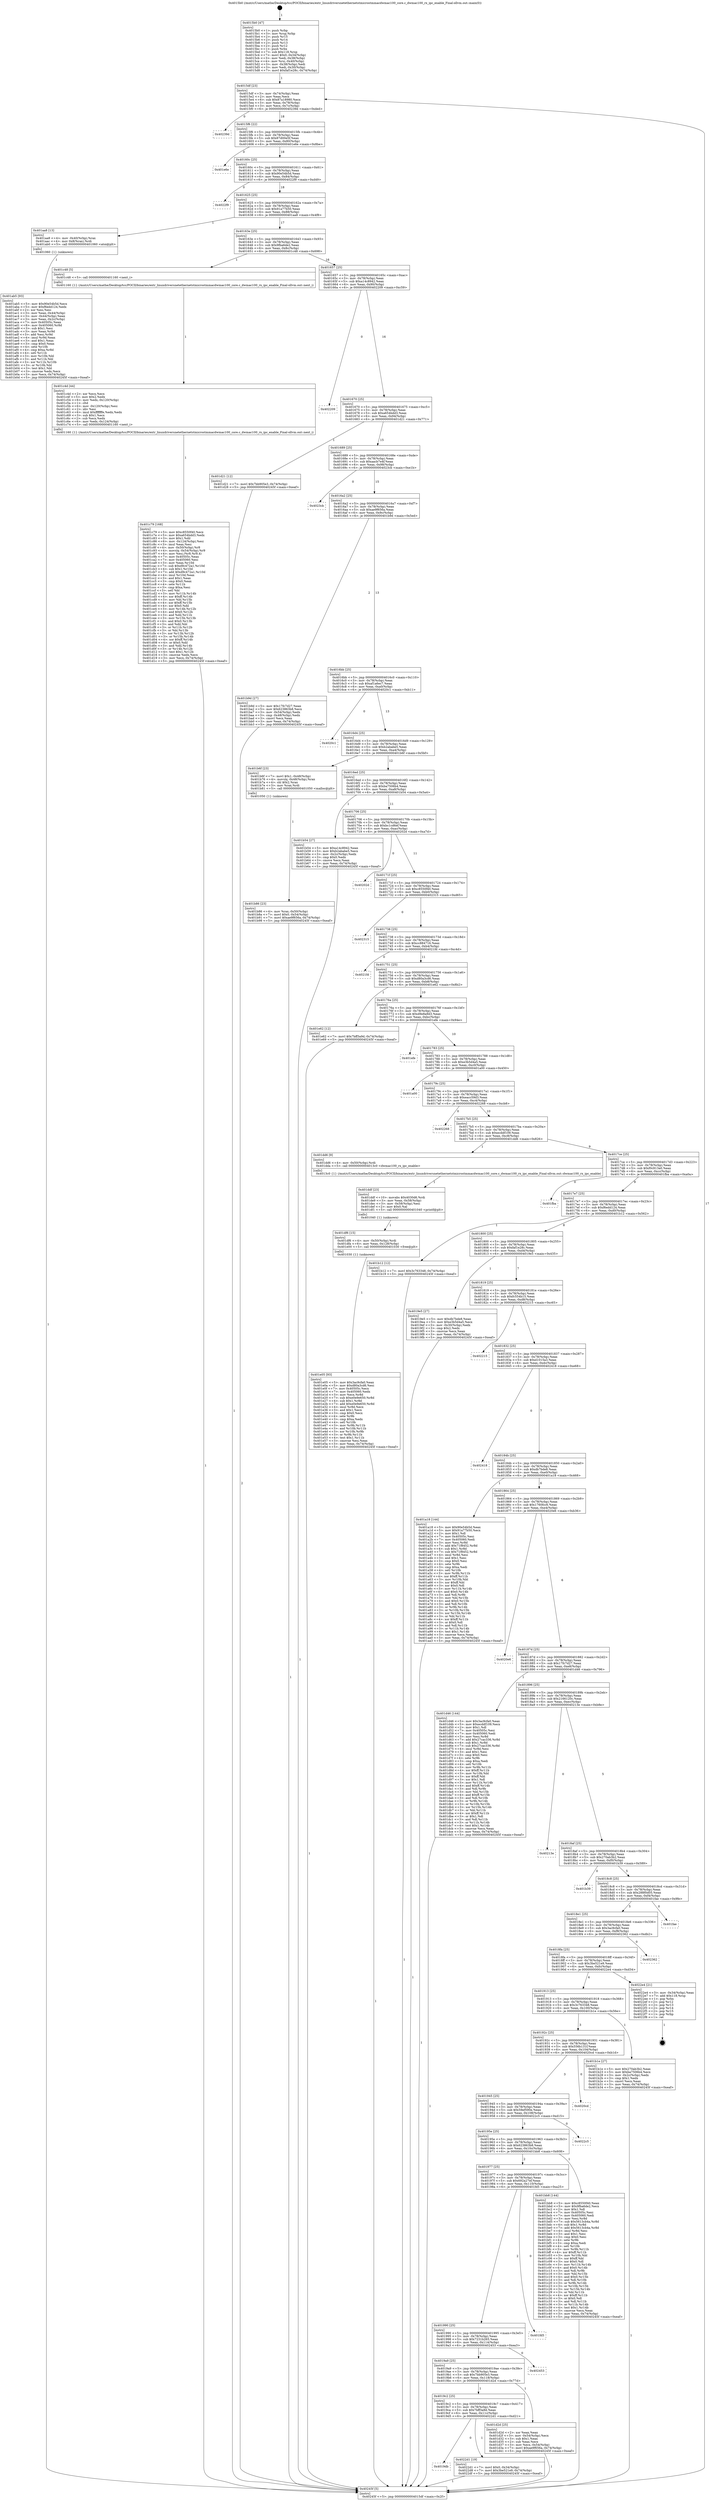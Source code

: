 digraph "0x4015b0" {
  label = "0x4015b0 (/mnt/c/Users/mathe/Desktop/tcc/POCII/binaries/extr_linuxdriversnetethernetstmicrostmmacdwmac100_core.c_dwmac100_rx_ipc_enable_Final-ollvm.out::main(0))"
  labelloc = "t"
  node[shape=record]

  Entry [label="",width=0.3,height=0.3,shape=circle,fillcolor=black,style=filled]
  "0x4015df" [label="{
     0x4015df [23]\l
     | [instrs]\l
     &nbsp;&nbsp;0x4015df \<+3\>: mov -0x74(%rbp),%eax\l
     &nbsp;&nbsp;0x4015e2 \<+2\>: mov %eax,%ecx\l
     &nbsp;&nbsp;0x4015e4 \<+6\>: sub $0x87a18980,%ecx\l
     &nbsp;&nbsp;0x4015ea \<+3\>: mov %eax,-0x78(%rbp)\l
     &nbsp;&nbsp;0x4015ed \<+3\>: mov %ecx,-0x7c(%rbp)\l
     &nbsp;&nbsp;0x4015f0 \<+6\>: je 000000000040239d \<main+0xded\>\l
  }"]
  "0x40239d" [label="{
     0x40239d\l
  }", style=dashed]
  "0x4015f6" [label="{
     0x4015f6 [22]\l
     | [instrs]\l
     &nbsp;&nbsp;0x4015f6 \<+5\>: jmp 00000000004015fb \<main+0x4b\>\l
     &nbsp;&nbsp;0x4015fb \<+3\>: mov -0x78(%rbp),%eax\l
     &nbsp;&nbsp;0x4015fe \<+5\>: sub $0x87d00e5f,%eax\l
     &nbsp;&nbsp;0x401603 \<+3\>: mov %eax,-0x80(%rbp)\l
     &nbsp;&nbsp;0x401606 \<+6\>: je 0000000000401e6e \<main+0x8be\>\l
  }"]
  Exit [label="",width=0.3,height=0.3,shape=circle,fillcolor=black,style=filled,peripheries=2]
  "0x401e6e" [label="{
     0x401e6e\l
  }", style=dashed]
  "0x40160c" [label="{
     0x40160c [25]\l
     | [instrs]\l
     &nbsp;&nbsp;0x40160c \<+5\>: jmp 0000000000401611 \<main+0x61\>\l
     &nbsp;&nbsp;0x401611 \<+3\>: mov -0x78(%rbp),%eax\l
     &nbsp;&nbsp;0x401614 \<+5\>: sub $0x90e54b5d,%eax\l
     &nbsp;&nbsp;0x401619 \<+6\>: mov %eax,-0x84(%rbp)\l
     &nbsp;&nbsp;0x40161f \<+6\>: je 00000000004022f9 \<main+0xd49\>\l
  }"]
  "0x4019db" [label="{
     0x4019db\l
  }", style=dashed]
  "0x4022f9" [label="{
     0x4022f9\l
  }", style=dashed]
  "0x401625" [label="{
     0x401625 [25]\l
     | [instrs]\l
     &nbsp;&nbsp;0x401625 \<+5\>: jmp 000000000040162a \<main+0x7a\>\l
     &nbsp;&nbsp;0x40162a \<+3\>: mov -0x78(%rbp),%eax\l
     &nbsp;&nbsp;0x40162d \<+5\>: sub $0x91a77b50,%eax\l
     &nbsp;&nbsp;0x401632 \<+6\>: mov %eax,-0x88(%rbp)\l
     &nbsp;&nbsp;0x401638 \<+6\>: je 0000000000401aa8 \<main+0x4f8\>\l
  }"]
  "0x4022d1" [label="{
     0x4022d1 [19]\l
     | [instrs]\l
     &nbsp;&nbsp;0x4022d1 \<+7\>: movl $0x0,-0x34(%rbp)\l
     &nbsp;&nbsp;0x4022d8 \<+7\>: movl $0x3be521e9,-0x74(%rbp)\l
     &nbsp;&nbsp;0x4022df \<+5\>: jmp 000000000040245f \<main+0xeaf\>\l
  }"]
  "0x401aa8" [label="{
     0x401aa8 [13]\l
     | [instrs]\l
     &nbsp;&nbsp;0x401aa8 \<+4\>: mov -0x40(%rbp),%rax\l
     &nbsp;&nbsp;0x401aac \<+4\>: mov 0x8(%rax),%rdi\l
     &nbsp;&nbsp;0x401ab0 \<+5\>: call 0000000000401060 \<atoi@plt\>\l
     | [calls]\l
     &nbsp;&nbsp;0x401060 \{1\} (unknown)\l
  }"]
  "0x40163e" [label="{
     0x40163e [25]\l
     | [instrs]\l
     &nbsp;&nbsp;0x40163e \<+5\>: jmp 0000000000401643 \<main+0x93\>\l
     &nbsp;&nbsp;0x401643 \<+3\>: mov -0x78(%rbp),%eax\l
     &nbsp;&nbsp;0x401646 \<+5\>: sub $0x9fba6de2,%eax\l
     &nbsp;&nbsp;0x40164b \<+6\>: mov %eax,-0x8c(%rbp)\l
     &nbsp;&nbsp;0x401651 \<+6\>: je 0000000000401c48 \<main+0x698\>\l
  }"]
  "0x401e05" [label="{
     0x401e05 [93]\l
     | [instrs]\l
     &nbsp;&nbsp;0x401e05 \<+5\>: mov $0x3ac9cfa0,%eax\l
     &nbsp;&nbsp;0x401e0a \<+5\>: mov $0xd80a3cd6,%esi\l
     &nbsp;&nbsp;0x401e0f \<+7\>: mov 0x40505c,%ecx\l
     &nbsp;&nbsp;0x401e16 \<+7\>: mov 0x405060,%edx\l
     &nbsp;&nbsp;0x401e1d \<+3\>: mov %ecx,%r8d\l
     &nbsp;&nbsp;0x401e20 \<+7\>: sub $0xe0e9e650,%r8d\l
     &nbsp;&nbsp;0x401e27 \<+4\>: sub $0x1,%r8d\l
     &nbsp;&nbsp;0x401e2b \<+7\>: add $0xe0e9e650,%r8d\l
     &nbsp;&nbsp;0x401e32 \<+4\>: imul %r8d,%ecx\l
     &nbsp;&nbsp;0x401e36 \<+3\>: and $0x1,%ecx\l
     &nbsp;&nbsp;0x401e39 \<+3\>: cmp $0x0,%ecx\l
     &nbsp;&nbsp;0x401e3c \<+4\>: sete %r9b\l
     &nbsp;&nbsp;0x401e40 \<+3\>: cmp $0xa,%edx\l
     &nbsp;&nbsp;0x401e43 \<+4\>: setl %r10b\l
     &nbsp;&nbsp;0x401e47 \<+3\>: mov %r9b,%r11b\l
     &nbsp;&nbsp;0x401e4a \<+3\>: and %r10b,%r11b\l
     &nbsp;&nbsp;0x401e4d \<+3\>: xor %r10b,%r9b\l
     &nbsp;&nbsp;0x401e50 \<+3\>: or %r9b,%r11b\l
     &nbsp;&nbsp;0x401e53 \<+4\>: test $0x1,%r11b\l
     &nbsp;&nbsp;0x401e57 \<+3\>: cmovne %esi,%eax\l
     &nbsp;&nbsp;0x401e5a \<+3\>: mov %eax,-0x74(%rbp)\l
     &nbsp;&nbsp;0x401e5d \<+5\>: jmp 000000000040245f \<main+0xeaf\>\l
  }"]
  "0x401c48" [label="{
     0x401c48 [5]\l
     | [instrs]\l
     &nbsp;&nbsp;0x401c48 \<+5\>: call 0000000000401160 \<next_i\>\l
     | [calls]\l
     &nbsp;&nbsp;0x401160 \{1\} (/mnt/c/Users/mathe/Desktop/tcc/POCII/binaries/extr_linuxdriversnetethernetstmicrostmmacdwmac100_core.c_dwmac100_rx_ipc_enable_Final-ollvm.out::next_i)\l
  }"]
  "0x401657" [label="{
     0x401657 [25]\l
     | [instrs]\l
     &nbsp;&nbsp;0x401657 \<+5\>: jmp 000000000040165c \<main+0xac\>\l
     &nbsp;&nbsp;0x40165c \<+3\>: mov -0x78(%rbp),%eax\l
     &nbsp;&nbsp;0x40165f \<+5\>: sub $0xa14c8942,%eax\l
     &nbsp;&nbsp;0x401664 \<+6\>: mov %eax,-0x90(%rbp)\l
     &nbsp;&nbsp;0x40166a \<+6\>: je 0000000000402209 \<main+0xc59\>\l
  }"]
  "0x401df6" [label="{
     0x401df6 [15]\l
     | [instrs]\l
     &nbsp;&nbsp;0x401df6 \<+4\>: mov -0x50(%rbp),%rdi\l
     &nbsp;&nbsp;0x401dfa \<+6\>: mov %eax,-0x128(%rbp)\l
     &nbsp;&nbsp;0x401e00 \<+5\>: call 0000000000401030 \<free@plt\>\l
     | [calls]\l
     &nbsp;&nbsp;0x401030 \{1\} (unknown)\l
  }"]
  "0x402209" [label="{
     0x402209\l
  }", style=dashed]
  "0x401670" [label="{
     0x401670 [25]\l
     | [instrs]\l
     &nbsp;&nbsp;0x401670 \<+5\>: jmp 0000000000401675 \<main+0xc5\>\l
     &nbsp;&nbsp;0x401675 \<+3\>: mov -0x78(%rbp),%eax\l
     &nbsp;&nbsp;0x401678 \<+5\>: sub $0xa654bdd3,%eax\l
     &nbsp;&nbsp;0x40167d \<+6\>: mov %eax,-0x94(%rbp)\l
     &nbsp;&nbsp;0x401683 \<+6\>: je 0000000000401d21 \<main+0x771\>\l
  }"]
  "0x401ddf" [label="{
     0x401ddf [23]\l
     | [instrs]\l
     &nbsp;&nbsp;0x401ddf \<+10\>: movabs $0x4030d6,%rdi\l
     &nbsp;&nbsp;0x401de9 \<+3\>: mov %eax,-0x58(%rbp)\l
     &nbsp;&nbsp;0x401dec \<+3\>: mov -0x58(%rbp),%esi\l
     &nbsp;&nbsp;0x401def \<+2\>: mov $0x0,%al\l
     &nbsp;&nbsp;0x401df1 \<+5\>: call 0000000000401040 \<printf@plt\>\l
     | [calls]\l
     &nbsp;&nbsp;0x401040 \{1\} (unknown)\l
  }"]
  "0x401d21" [label="{
     0x401d21 [12]\l
     | [instrs]\l
     &nbsp;&nbsp;0x401d21 \<+7\>: movl $0x7bb905e3,-0x74(%rbp)\l
     &nbsp;&nbsp;0x401d28 \<+5\>: jmp 000000000040245f \<main+0xeaf\>\l
  }"]
  "0x401689" [label="{
     0x401689 [25]\l
     | [instrs]\l
     &nbsp;&nbsp;0x401689 \<+5\>: jmp 000000000040168e \<main+0xde\>\l
     &nbsp;&nbsp;0x40168e \<+3\>: mov -0x78(%rbp),%eax\l
     &nbsp;&nbsp;0x401691 \<+5\>: sub $0xaacb7e4f,%eax\l
     &nbsp;&nbsp;0x401696 \<+6\>: mov %eax,-0x98(%rbp)\l
     &nbsp;&nbsp;0x40169c \<+6\>: je 00000000004023cb \<main+0xe1b\>\l
  }"]
  "0x4019c2" [label="{
     0x4019c2 [25]\l
     | [instrs]\l
     &nbsp;&nbsp;0x4019c2 \<+5\>: jmp 00000000004019c7 \<main+0x417\>\l
     &nbsp;&nbsp;0x4019c7 \<+3\>: mov -0x78(%rbp),%eax\l
     &nbsp;&nbsp;0x4019ca \<+5\>: sub $0x7bff3a9d,%eax\l
     &nbsp;&nbsp;0x4019cf \<+6\>: mov %eax,-0x11c(%rbp)\l
     &nbsp;&nbsp;0x4019d5 \<+6\>: je 00000000004022d1 \<main+0xd21\>\l
  }"]
  "0x4023cb" [label="{
     0x4023cb\l
  }", style=dashed]
  "0x4016a2" [label="{
     0x4016a2 [25]\l
     | [instrs]\l
     &nbsp;&nbsp;0x4016a2 \<+5\>: jmp 00000000004016a7 \<main+0xf7\>\l
     &nbsp;&nbsp;0x4016a7 \<+3\>: mov -0x78(%rbp),%eax\l
     &nbsp;&nbsp;0x4016aa \<+5\>: sub $0xae9f656a,%eax\l
     &nbsp;&nbsp;0x4016af \<+6\>: mov %eax,-0x9c(%rbp)\l
     &nbsp;&nbsp;0x4016b5 \<+6\>: je 0000000000401b9d \<main+0x5ed\>\l
  }"]
  "0x401d2d" [label="{
     0x401d2d [25]\l
     | [instrs]\l
     &nbsp;&nbsp;0x401d2d \<+2\>: xor %eax,%eax\l
     &nbsp;&nbsp;0x401d2f \<+3\>: mov -0x54(%rbp),%ecx\l
     &nbsp;&nbsp;0x401d32 \<+3\>: sub $0x1,%eax\l
     &nbsp;&nbsp;0x401d35 \<+2\>: sub %eax,%ecx\l
     &nbsp;&nbsp;0x401d37 \<+3\>: mov %ecx,-0x54(%rbp)\l
     &nbsp;&nbsp;0x401d3a \<+7\>: movl $0xae9f656a,-0x74(%rbp)\l
     &nbsp;&nbsp;0x401d41 \<+5\>: jmp 000000000040245f \<main+0xeaf\>\l
  }"]
  "0x401b9d" [label="{
     0x401b9d [27]\l
     | [instrs]\l
     &nbsp;&nbsp;0x401b9d \<+5\>: mov $0x17fc7d27,%eax\l
     &nbsp;&nbsp;0x401ba2 \<+5\>: mov $0x623863b8,%ecx\l
     &nbsp;&nbsp;0x401ba7 \<+3\>: mov -0x54(%rbp),%edx\l
     &nbsp;&nbsp;0x401baa \<+3\>: cmp -0x48(%rbp),%edx\l
     &nbsp;&nbsp;0x401bad \<+3\>: cmovl %ecx,%eax\l
     &nbsp;&nbsp;0x401bb0 \<+3\>: mov %eax,-0x74(%rbp)\l
     &nbsp;&nbsp;0x401bb3 \<+5\>: jmp 000000000040245f \<main+0xeaf\>\l
  }"]
  "0x4016bb" [label="{
     0x4016bb [25]\l
     | [instrs]\l
     &nbsp;&nbsp;0x4016bb \<+5\>: jmp 00000000004016c0 \<main+0x110\>\l
     &nbsp;&nbsp;0x4016c0 \<+3\>: mov -0x78(%rbp),%eax\l
     &nbsp;&nbsp;0x4016c3 \<+5\>: sub $0xaf1a6ec7,%eax\l
     &nbsp;&nbsp;0x4016c8 \<+6\>: mov %eax,-0xa0(%rbp)\l
     &nbsp;&nbsp;0x4016ce \<+6\>: je 00000000004020c1 \<main+0xb11\>\l
  }"]
  "0x4019a9" [label="{
     0x4019a9 [25]\l
     | [instrs]\l
     &nbsp;&nbsp;0x4019a9 \<+5\>: jmp 00000000004019ae \<main+0x3fe\>\l
     &nbsp;&nbsp;0x4019ae \<+3\>: mov -0x78(%rbp),%eax\l
     &nbsp;&nbsp;0x4019b1 \<+5\>: sub $0x7bb905e3,%eax\l
     &nbsp;&nbsp;0x4019b6 \<+6\>: mov %eax,-0x118(%rbp)\l
     &nbsp;&nbsp;0x4019bc \<+6\>: je 0000000000401d2d \<main+0x77d\>\l
  }"]
  "0x4020c1" [label="{
     0x4020c1\l
  }", style=dashed]
  "0x4016d4" [label="{
     0x4016d4 [25]\l
     | [instrs]\l
     &nbsp;&nbsp;0x4016d4 \<+5\>: jmp 00000000004016d9 \<main+0x129\>\l
     &nbsp;&nbsp;0x4016d9 \<+3\>: mov -0x78(%rbp),%eax\l
     &nbsp;&nbsp;0x4016dc \<+5\>: sub $0xb2ababe5,%eax\l
     &nbsp;&nbsp;0x4016e1 \<+6\>: mov %eax,-0xa4(%rbp)\l
     &nbsp;&nbsp;0x4016e7 \<+6\>: je 0000000000401b6f \<main+0x5bf\>\l
  }"]
  "0x402453" [label="{
     0x402453\l
  }", style=dashed]
  "0x401b6f" [label="{
     0x401b6f [23]\l
     | [instrs]\l
     &nbsp;&nbsp;0x401b6f \<+7\>: movl $0x1,-0x48(%rbp)\l
     &nbsp;&nbsp;0x401b76 \<+4\>: movslq -0x48(%rbp),%rax\l
     &nbsp;&nbsp;0x401b7a \<+4\>: shl $0x2,%rax\l
     &nbsp;&nbsp;0x401b7e \<+3\>: mov %rax,%rdi\l
     &nbsp;&nbsp;0x401b81 \<+5\>: call 0000000000401050 \<malloc@plt\>\l
     | [calls]\l
     &nbsp;&nbsp;0x401050 \{1\} (unknown)\l
  }"]
  "0x4016ed" [label="{
     0x4016ed [25]\l
     | [instrs]\l
     &nbsp;&nbsp;0x4016ed \<+5\>: jmp 00000000004016f2 \<main+0x142\>\l
     &nbsp;&nbsp;0x4016f2 \<+3\>: mov -0x78(%rbp),%eax\l
     &nbsp;&nbsp;0x4016f5 \<+5\>: sub $0xba7506b4,%eax\l
     &nbsp;&nbsp;0x4016fa \<+6\>: mov %eax,-0xa8(%rbp)\l
     &nbsp;&nbsp;0x401700 \<+6\>: je 0000000000401b54 \<main+0x5a4\>\l
  }"]
  "0x401990" [label="{
     0x401990 [25]\l
     | [instrs]\l
     &nbsp;&nbsp;0x401990 \<+5\>: jmp 0000000000401995 \<main+0x3e5\>\l
     &nbsp;&nbsp;0x401995 \<+3\>: mov -0x78(%rbp),%eax\l
     &nbsp;&nbsp;0x401998 \<+5\>: sub $0x7231b265,%eax\l
     &nbsp;&nbsp;0x40199d \<+6\>: mov %eax,-0x114(%rbp)\l
     &nbsp;&nbsp;0x4019a3 \<+6\>: je 0000000000402453 \<main+0xea3\>\l
  }"]
  "0x401b54" [label="{
     0x401b54 [27]\l
     | [instrs]\l
     &nbsp;&nbsp;0x401b54 \<+5\>: mov $0xa14c8942,%eax\l
     &nbsp;&nbsp;0x401b59 \<+5\>: mov $0xb2ababe5,%ecx\l
     &nbsp;&nbsp;0x401b5e \<+3\>: mov -0x2c(%rbp),%edx\l
     &nbsp;&nbsp;0x401b61 \<+3\>: cmp $0x0,%edx\l
     &nbsp;&nbsp;0x401b64 \<+3\>: cmove %ecx,%eax\l
     &nbsp;&nbsp;0x401b67 \<+3\>: mov %eax,-0x74(%rbp)\l
     &nbsp;&nbsp;0x401b6a \<+5\>: jmp 000000000040245f \<main+0xeaf\>\l
  }"]
  "0x401706" [label="{
     0x401706 [25]\l
     | [instrs]\l
     &nbsp;&nbsp;0x401706 \<+5\>: jmp 000000000040170b \<main+0x15b\>\l
     &nbsp;&nbsp;0x40170b \<+3\>: mov -0x78(%rbp),%eax\l
     &nbsp;&nbsp;0x40170e \<+5\>: sub $0xbc1cd6ef,%eax\l
     &nbsp;&nbsp;0x401713 \<+6\>: mov %eax,-0xac(%rbp)\l
     &nbsp;&nbsp;0x401719 \<+6\>: je 000000000040202d \<main+0xa7d\>\l
  }"]
  "0x401fd5" [label="{
     0x401fd5\l
  }", style=dashed]
  "0x40202d" [label="{
     0x40202d\l
  }", style=dashed]
  "0x40171f" [label="{
     0x40171f [25]\l
     | [instrs]\l
     &nbsp;&nbsp;0x40171f \<+5\>: jmp 0000000000401724 \<main+0x174\>\l
     &nbsp;&nbsp;0x401724 \<+3\>: mov -0x78(%rbp),%eax\l
     &nbsp;&nbsp;0x401727 \<+5\>: sub $0xc8550f40,%eax\l
     &nbsp;&nbsp;0x40172c \<+6\>: mov %eax,-0xb0(%rbp)\l
     &nbsp;&nbsp;0x401732 \<+6\>: je 0000000000402315 \<main+0xd65\>\l
  }"]
  "0x401c79" [label="{
     0x401c79 [168]\l
     | [instrs]\l
     &nbsp;&nbsp;0x401c79 \<+5\>: mov $0xc8550f40,%ecx\l
     &nbsp;&nbsp;0x401c7e \<+5\>: mov $0xa654bdd3,%edx\l
     &nbsp;&nbsp;0x401c83 \<+3\>: mov $0x1,%dil\l
     &nbsp;&nbsp;0x401c86 \<+6\>: mov -0x124(%rbp),%esi\l
     &nbsp;&nbsp;0x401c8c \<+3\>: imul %eax,%esi\l
     &nbsp;&nbsp;0x401c8f \<+4\>: mov -0x50(%rbp),%r8\l
     &nbsp;&nbsp;0x401c93 \<+4\>: movslq -0x54(%rbp),%r9\l
     &nbsp;&nbsp;0x401c97 \<+4\>: mov %esi,(%r8,%r9,4)\l
     &nbsp;&nbsp;0x401c9b \<+7\>: mov 0x40505c,%eax\l
     &nbsp;&nbsp;0x401ca2 \<+7\>: mov 0x405060,%esi\l
     &nbsp;&nbsp;0x401ca9 \<+3\>: mov %eax,%r10d\l
     &nbsp;&nbsp;0x401cac \<+7\>: sub $0xd9c472a1,%r10d\l
     &nbsp;&nbsp;0x401cb3 \<+4\>: sub $0x1,%r10d\l
     &nbsp;&nbsp;0x401cb7 \<+7\>: add $0xd9c472a1,%r10d\l
     &nbsp;&nbsp;0x401cbe \<+4\>: imul %r10d,%eax\l
     &nbsp;&nbsp;0x401cc2 \<+3\>: and $0x1,%eax\l
     &nbsp;&nbsp;0x401cc5 \<+3\>: cmp $0x0,%eax\l
     &nbsp;&nbsp;0x401cc8 \<+4\>: sete %r11b\l
     &nbsp;&nbsp;0x401ccc \<+3\>: cmp $0xa,%esi\l
     &nbsp;&nbsp;0x401ccf \<+3\>: setl %bl\l
     &nbsp;&nbsp;0x401cd2 \<+3\>: mov %r11b,%r14b\l
     &nbsp;&nbsp;0x401cd5 \<+4\>: xor $0xff,%r14b\l
     &nbsp;&nbsp;0x401cd9 \<+3\>: mov %bl,%r15b\l
     &nbsp;&nbsp;0x401cdc \<+4\>: xor $0xff,%r15b\l
     &nbsp;&nbsp;0x401ce0 \<+4\>: xor $0x0,%dil\l
     &nbsp;&nbsp;0x401ce4 \<+3\>: mov %r14b,%r12b\l
     &nbsp;&nbsp;0x401ce7 \<+4\>: and $0x0,%r12b\l
     &nbsp;&nbsp;0x401ceb \<+3\>: and %dil,%r11b\l
     &nbsp;&nbsp;0x401cee \<+3\>: mov %r15b,%r13b\l
     &nbsp;&nbsp;0x401cf1 \<+4\>: and $0x0,%r13b\l
     &nbsp;&nbsp;0x401cf5 \<+3\>: and %dil,%bl\l
     &nbsp;&nbsp;0x401cf8 \<+3\>: or %r11b,%r12b\l
     &nbsp;&nbsp;0x401cfb \<+3\>: or %bl,%r13b\l
     &nbsp;&nbsp;0x401cfe \<+3\>: xor %r13b,%r12b\l
     &nbsp;&nbsp;0x401d01 \<+3\>: or %r15b,%r14b\l
     &nbsp;&nbsp;0x401d04 \<+4\>: xor $0xff,%r14b\l
     &nbsp;&nbsp;0x401d08 \<+4\>: or $0x0,%dil\l
     &nbsp;&nbsp;0x401d0c \<+3\>: and %dil,%r14b\l
     &nbsp;&nbsp;0x401d0f \<+3\>: or %r14b,%r12b\l
     &nbsp;&nbsp;0x401d12 \<+4\>: test $0x1,%r12b\l
     &nbsp;&nbsp;0x401d16 \<+3\>: cmovne %edx,%ecx\l
     &nbsp;&nbsp;0x401d19 \<+3\>: mov %ecx,-0x74(%rbp)\l
     &nbsp;&nbsp;0x401d1c \<+5\>: jmp 000000000040245f \<main+0xeaf\>\l
  }"]
  "0x402315" [label="{
     0x402315\l
  }", style=dashed]
  "0x401738" [label="{
     0x401738 [25]\l
     | [instrs]\l
     &nbsp;&nbsp;0x401738 \<+5\>: jmp 000000000040173d \<main+0x18d\>\l
     &nbsp;&nbsp;0x40173d \<+3\>: mov -0x78(%rbp),%eax\l
     &nbsp;&nbsp;0x401740 \<+5\>: sub $0xcc884716,%eax\l
     &nbsp;&nbsp;0x401745 \<+6\>: mov %eax,-0xb4(%rbp)\l
     &nbsp;&nbsp;0x40174b \<+6\>: je 00000000004021fd \<main+0xc4d\>\l
  }"]
  "0x401c4d" [label="{
     0x401c4d [44]\l
     | [instrs]\l
     &nbsp;&nbsp;0x401c4d \<+2\>: xor %ecx,%ecx\l
     &nbsp;&nbsp;0x401c4f \<+5\>: mov $0x2,%edx\l
     &nbsp;&nbsp;0x401c54 \<+6\>: mov %edx,-0x120(%rbp)\l
     &nbsp;&nbsp;0x401c5a \<+1\>: cltd\l
     &nbsp;&nbsp;0x401c5b \<+6\>: mov -0x120(%rbp),%esi\l
     &nbsp;&nbsp;0x401c61 \<+2\>: idiv %esi\l
     &nbsp;&nbsp;0x401c63 \<+6\>: imul $0xfffffffe,%edx,%edx\l
     &nbsp;&nbsp;0x401c69 \<+3\>: sub $0x1,%ecx\l
     &nbsp;&nbsp;0x401c6c \<+2\>: sub %ecx,%edx\l
     &nbsp;&nbsp;0x401c6e \<+6\>: mov %edx,-0x124(%rbp)\l
     &nbsp;&nbsp;0x401c74 \<+5\>: call 0000000000401160 \<next_i\>\l
     | [calls]\l
     &nbsp;&nbsp;0x401160 \{1\} (/mnt/c/Users/mathe/Desktop/tcc/POCII/binaries/extr_linuxdriversnetethernetstmicrostmmacdwmac100_core.c_dwmac100_rx_ipc_enable_Final-ollvm.out::next_i)\l
  }"]
  "0x4021fd" [label="{
     0x4021fd\l
  }", style=dashed]
  "0x401751" [label="{
     0x401751 [25]\l
     | [instrs]\l
     &nbsp;&nbsp;0x401751 \<+5\>: jmp 0000000000401756 \<main+0x1a6\>\l
     &nbsp;&nbsp;0x401756 \<+3\>: mov -0x78(%rbp),%eax\l
     &nbsp;&nbsp;0x401759 \<+5\>: sub $0xd80a3cd6,%eax\l
     &nbsp;&nbsp;0x40175e \<+6\>: mov %eax,-0xb8(%rbp)\l
     &nbsp;&nbsp;0x401764 \<+6\>: je 0000000000401e62 \<main+0x8b2\>\l
  }"]
  "0x401977" [label="{
     0x401977 [25]\l
     | [instrs]\l
     &nbsp;&nbsp;0x401977 \<+5\>: jmp 000000000040197c \<main+0x3cc\>\l
     &nbsp;&nbsp;0x40197c \<+3\>: mov -0x78(%rbp),%eax\l
     &nbsp;&nbsp;0x40197f \<+5\>: sub $0x692a27ef,%eax\l
     &nbsp;&nbsp;0x401984 \<+6\>: mov %eax,-0x110(%rbp)\l
     &nbsp;&nbsp;0x40198a \<+6\>: je 0000000000401fd5 \<main+0xa25\>\l
  }"]
  "0x401e62" [label="{
     0x401e62 [12]\l
     | [instrs]\l
     &nbsp;&nbsp;0x401e62 \<+7\>: movl $0x7bff3a9d,-0x74(%rbp)\l
     &nbsp;&nbsp;0x401e69 \<+5\>: jmp 000000000040245f \<main+0xeaf\>\l
  }"]
  "0x40176a" [label="{
     0x40176a [25]\l
     | [instrs]\l
     &nbsp;&nbsp;0x40176a \<+5\>: jmp 000000000040176f \<main+0x1bf\>\l
     &nbsp;&nbsp;0x40176f \<+3\>: mov -0x78(%rbp),%eax\l
     &nbsp;&nbsp;0x401772 \<+5\>: sub $0xd9e8a9d3,%eax\l
     &nbsp;&nbsp;0x401777 \<+6\>: mov %eax,-0xbc(%rbp)\l
     &nbsp;&nbsp;0x40177d \<+6\>: je 0000000000401efe \<main+0x94e\>\l
  }"]
  "0x401bb8" [label="{
     0x401bb8 [144]\l
     | [instrs]\l
     &nbsp;&nbsp;0x401bb8 \<+5\>: mov $0xc8550f40,%eax\l
     &nbsp;&nbsp;0x401bbd \<+5\>: mov $0x9fba6de2,%ecx\l
     &nbsp;&nbsp;0x401bc2 \<+2\>: mov $0x1,%dl\l
     &nbsp;&nbsp;0x401bc4 \<+7\>: mov 0x40505c,%esi\l
     &nbsp;&nbsp;0x401bcb \<+7\>: mov 0x405060,%edi\l
     &nbsp;&nbsp;0x401bd2 \<+3\>: mov %esi,%r8d\l
     &nbsp;&nbsp;0x401bd5 \<+7\>: sub $0x5613cb4a,%r8d\l
     &nbsp;&nbsp;0x401bdc \<+4\>: sub $0x1,%r8d\l
     &nbsp;&nbsp;0x401be0 \<+7\>: add $0x5613cb4a,%r8d\l
     &nbsp;&nbsp;0x401be7 \<+4\>: imul %r8d,%esi\l
     &nbsp;&nbsp;0x401beb \<+3\>: and $0x1,%esi\l
     &nbsp;&nbsp;0x401bee \<+3\>: cmp $0x0,%esi\l
     &nbsp;&nbsp;0x401bf1 \<+4\>: sete %r9b\l
     &nbsp;&nbsp;0x401bf5 \<+3\>: cmp $0xa,%edi\l
     &nbsp;&nbsp;0x401bf8 \<+4\>: setl %r10b\l
     &nbsp;&nbsp;0x401bfc \<+3\>: mov %r9b,%r11b\l
     &nbsp;&nbsp;0x401bff \<+4\>: xor $0xff,%r11b\l
     &nbsp;&nbsp;0x401c03 \<+3\>: mov %r10b,%bl\l
     &nbsp;&nbsp;0x401c06 \<+3\>: xor $0xff,%bl\l
     &nbsp;&nbsp;0x401c09 \<+3\>: xor $0x0,%dl\l
     &nbsp;&nbsp;0x401c0c \<+3\>: mov %r11b,%r14b\l
     &nbsp;&nbsp;0x401c0f \<+4\>: and $0x0,%r14b\l
     &nbsp;&nbsp;0x401c13 \<+3\>: and %dl,%r9b\l
     &nbsp;&nbsp;0x401c16 \<+3\>: mov %bl,%r15b\l
     &nbsp;&nbsp;0x401c19 \<+4\>: and $0x0,%r15b\l
     &nbsp;&nbsp;0x401c1d \<+3\>: and %dl,%r10b\l
     &nbsp;&nbsp;0x401c20 \<+3\>: or %r9b,%r14b\l
     &nbsp;&nbsp;0x401c23 \<+3\>: or %r10b,%r15b\l
     &nbsp;&nbsp;0x401c26 \<+3\>: xor %r15b,%r14b\l
     &nbsp;&nbsp;0x401c29 \<+3\>: or %bl,%r11b\l
     &nbsp;&nbsp;0x401c2c \<+4\>: xor $0xff,%r11b\l
     &nbsp;&nbsp;0x401c30 \<+3\>: or $0x0,%dl\l
     &nbsp;&nbsp;0x401c33 \<+3\>: and %dl,%r11b\l
     &nbsp;&nbsp;0x401c36 \<+3\>: or %r11b,%r14b\l
     &nbsp;&nbsp;0x401c39 \<+4\>: test $0x1,%r14b\l
     &nbsp;&nbsp;0x401c3d \<+3\>: cmovne %ecx,%eax\l
     &nbsp;&nbsp;0x401c40 \<+3\>: mov %eax,-0x74(%rbp)\l
     &nbsp;&nbsp;0x401c43 \<+5\>: jmp 000000000040245f \<main+0xeaf\>\l
  }"]
  "0x401efe" [label="{
     0x401efe\l
  }", style=dashed]
  "0x401783" [label="{
     0x401783 [25]\l
     | [instrs]\l
     &nbsp;&nbsp;0x401783 \<+5\>: jmp 0000000000401788 \<main+0x1d8\>\l
     &nbsp;&nbsp;0x401788 \<+3\>: mov -0x78(%rbp),%eax\l
     &nbsp;&nbsp;0x40178b \<+5\>: sub $0xe3b5d4a5,%eax\l
     &nbsp;&nbsp;0x401790 \<+6\>: mov %eax,-0xc0(%rbp)\l
     &nbsp;&nbsp;0x401796 \<+6\>: je 0000000000401a00 \<main+0x450\>\l
  }"]
  "0x40195e" [label="{
     0x40195e [25]\l
     | [instrs]\l
     &nbsp;&nbsp;0x40195e \<+5\>: jmp 0000000000401963 \<main+0x3b3\>\l
     &nbsp;&nbsp;0x401963 \<+3\>: mov -0x78(%rbp),%eax\l
     &nbsp;&nbsp;0x401966 \<+5\>: sub $0x623863b8,%eax\l
     &nbsp;&nbsp;0x40196b \<+6\>: mov %eax,-0x10c(%rbp)\l
     &nbsp;&nbsp;0x401971 \<+6\>: je 0000000000401bb8 \<main+0x608\>\l
  }"]
  "0x401a00" [label="{
     0x401a00\l
  }", style=dashed]
  "0x40179c" [label="{
     0x40179c [25]\l
     | [instrs]\l
     &nbsp;&nbsp;0x40179c \<+5\>: jmp 00000000004017a1 \<main+0x1f1\>\l
     &nbsp;&nbsp;0x4017a1 \<+3\>: mov -0x78(%rbp),%eax\l
     &nbsp;&nbsp;0x4017a4 \<+5\>: sub $0xeacc59d3,%eax\l
     &nbsp;&nbsp;0x4017a9 \<+6\>: mov %eax,-0xc4(%rbp)\l
     &nbsp;&nbsp;0x4017af \<+6\>: je 0000000000402268 \<main+0xcb8\>\l
  }"]
  "0x4022c5" [label="{
     0x4022c5\l
  }", style=dashed]
  "0x402268" [label="{
     0x402268\l
  }", style=dashed]
  "0x4017b5" [label="{
     0x4017b5 [25]\l
     | [instrs]\l
     &nbsp;&nbsp;0x4017b5 \<+5\>: jmp 00000000004017ba \<main+0x20a\>\l
     &nbsp;&nbsp;0x4017ba \<+3\>: mov -0x78(%rbp),%eax\l
     &nbsp;&nbsp;0x4017bd \<+5\>: sub $0xecddf109,%eax\l
     &nbsp;&nbsp;0x4017c2 \<+6\>: mov %eax,-0xc8(%rbp)\l
     &nbsp;&nbsp;0x4017c8 \<+6\>: je 0000000000401dd6 \<main+0x826\>\l
  }"]
  "0x401945" [label="{
     0x401945 [25]\l
     | [instrs]\l
     &nbsp;&nbsp;0x401945 \<+5\>: jmp 000000000040194a \<main+0x39a\>\l
     &nbsp;&nbsp;0x40194a \<+3\>: mov -0x78(%rbp),%eax\l
     &nbsp;&nbsp;0x40194d \<+5\>: sub $0x59ef590e,%eax\l
     &nbsp;&nbsp;0x401952 \<+6\>: mov %eax,-0x108(%rbp)\l
     &nbsp;&nbsp;0x401958 \<+6\>: je 00000000004022c5 \<main+0xd15\>\l
  }"]
  "0x401dd6" [label="{
     0x401dd6 [9]\l
     | [instrs]\l
     &nbsp;&nbsp;0x401dd6 \<+4\>: mov -0x50(%rbp),%rdi\l
     &nbsp;&nbsp;0x401dda \<+5\>: call 00000000004013c0 \<dwmac100_rx_ipc_enable\>\l
     | [calls]\l
     &nbsp;&nbsp;0x4013c0 \{1\} (/mnt/c/Users/mathe/Desktop/tcc/POCII/binaries/extr_linuxdriversnetethernetstmicrostmmacdwmac100_core.c_dwmac100_rx_ipc_enable_Final-ollvm.out::dwmac100_rx_ipc_enable)\l
  }"]
  "0x4017ce" [label="{
     0x4017ce [25]\l
     | [instrs]\l
     &nbsp;&nbsp;0x4017ce \<+5\>: jmp 00000000004017d3 \<main+0x223\>\l
     &nbsp;&nbsp;0x4017d3 \<+3\>: mov -0x78(%rbp),%eax\l
     &nbsp;&nbsp;0x4017d6 \<+5\>: sub $0xf0c913a0,%eax\l
     &nbsp;&nbsp;0x4017db \<+6\>: mov %eax,-0xcc(%rbp)\l
     &nbsp;&nbsp;0x4017e1 \<+6\>: je 0000000000401fba \<main+0xa0a\>\l
  }"]
  "0x4020cd" [label="{
     0x4020cd\l
  }", style=dashed]
  "0x401fba" [label="{
     0x401fba\l
  }", style=dashed]
  "0x4017e7" [label="{
     0x4017e7 [25]\l
     | [instrs]\l
     &nbsp;&nbsp;0x4017e7 \<+5\>: jmp 00000000004017ec \<main+0x23c\>\l
     &nbsp;&nbsp;0x4017ec \<+3\>: mov -0x78(%rbp),%eax\l
     &nbsp;&nbsp;0x4017ef \<+5\>: sub $0xf6edd124,%eax\l
     &nbsp;&nbsp;0x4017f4 \<+6\>: mov %eax,-0xd0(%rbp)\l
     &nbsp;&nbsp;0x4017fa \<+6\>: je 0000000000401b12 \<main+0x562\>\l
  }"]
  "0x401b86" [label="{
     0x401b86 [23]\l
     | [instrs]\l
     &nbsp;&nbsp;0x401b86 \<+4\>: mov %rax,-0x50(%rbp)\l
     &nbsp;&nbsp;0x401b8a \<+7\>: movl $0x0,-0x54(%rbp)\l
     &nbsp;&nbsp;0x401b91 \<+7\>: movl $0xae9f656a,-0x74(%rbp)\l
     &nbsp;&nbsp;0x401b98 \<+5\>: jmp 000000000040245f \<main+0xeaf\>\l
  }"]
  "0x401b12" [label="{
     0x401b12 [12]\l
     | [instrs]\l
     &nbsp;&nbsp;0x401b12 \<+7\>: movl $0x3c763348,-0x74(%rbp)\l
     &nbsp;&nbsp;0x401b19 \<+5\>: jmp 000000000040245f \<main+0xeaf\>\l
  }"]
  "0x401800" [label="{
     0x401800 [25]\l
     | [instrs]\l
     &nbsp;&nbsp;0x401800 \<+5\>: jmp 0000000000401805 \<main+0x255\>\l
     &nbsp;&nbsp;0x401805 \<+3\>: mov -0x78(%rbp),%eax\l
     &nbsp;&nbsp;0x401808 \<+5\>: sub $0xfaf1e28c,%eax\l
     &nbsp;&nbsp;0x40180d \<+6\>: mov %eax,-0xd4(%rbp)\l
     &nbsp;&nbsp;0x401813 \<+6\>: je 00000000004019e5 \<main+0x435\>\l
  }"]
  "0x40192c" [label="{
     0x40192c [25]\l
     | [instrs]\l
     &nbsp;&nbsp;0x40192c \<+5\>: jmp 0000000000401931 \<main+0x381\>\l
     &nbsp;&nbsp;0x401931 \<+3\>: mov -0x78(%rbp),%eax\l
     &nbsp;&nbsp;0x401934 \<+5\>: sub $0x556b131f,%eax\l
     &nbsp;&nbsp;0x401939 \<+6\>: mov %eax,-0x104(%rbp)\l
     &nbsp;&nbsp;0x40193f \<+6\>: je 00000000004020cd \<main+0xb1d\>\l
  }"]
  "0x4019e5" [label="{
     0x4019e5 [27]\l
     | [instrs]\l
     &nbsp;&nbsp;0x4019e5 \<+5\>: mov $0xdb7bde8,%eax\l
     &nbsp;&nbsp;0x4019ea \<+5\>: mov $0xe3b5d4a5,%ecx\l
     &nbsp;&nbsp;0x4019ef \<+3\>: mov -0x30(%rbp),%edx\l
     &nbsp;&nbsp;0x4019f2 \<+3\>: cmp $0x2,%edx\l
     &nbsp;&nbsp;0x4019f5 \<+3\>: cmovne %ecx,%eax\l
     &nbsp;&nbsp;0x4019f8 \<+3\>: mov %eax,-0x74(%rbp)\l
     &nbsp;&nbsp;0x4019fb \<+5\>: jmp 000000000040245f \<main+0xeaf\>\l
  }"]
  "0x401819" [label="{
     0x401819 [25]\l
     | [instrs]\l
     &nbsp;&nbsp;0x401819 \<+5\>: jmp 000000000040181e \<main+0x26e\>\l
     &nbsp;&nbsp;0x40181e \<+3\>: mov -0x78(%rbp),%eax\l
     &nbsp;&nbsp;0x401821 \<+5\>: sub $0xfc554b15,%eax\l
     &nbsp;&nbsp;0x401826 \<+6\>: mov %eax,-0xd8(%rbp)\l
     &nbsp;&nbsp;0x40182c \<+6\>: je 0000000000402215 \<main+0xc65\>\l
  }"]
  "0x40245f" [label="{
     0x40245f [5]\l
     | [instrs]\l
     &nbsp;&nbsp;0x40245f \<+5\>: jmp 00000000004015df \<main+0x2f\>\l
  }"]
  "0x4015b0" [label="{
     0x4015b0 [47]\l
     | [instrs]\l
     &nbsp;&nbsp;0x4015b0 \<+1\>: push %rbp\l
     &nbsp;&nbsp;0x4015b1 \<+3\>: mov %rsp,%rbp\l
     &nbsp;&nbsp;0x4015b4 \<+2\>: push %r15\l
     &nbsp;&nbsp;0x4015b6 \<+2\>: push %r14\l
     &nbsp;&nbsp;0x4015b8 \<+2\>: push %r13\l
     &nbsp;&nbsp;0x4015ba \<+2\>: push %r12\l
     &nbsp;&nbsp;0x4015bc \<+1\>: push %rbx\l
     &nbsp;&nbsp;0x4015bd \<+7\>: sub $0x118,%rsp\l
     &nbsp;&nbsp;0x4015c4 \<+7\>: movl $0x0,-0x34(%rbp)\l
     &nbsp;&nbsp;0x4015cb \<+3\>: mov %edi,-0x38(%rbp)\l
     &nbsp;&nbsp;0x4015ce \<+4\>: mov %rsi,-0x40(%rbp)\l
     &nbsp;&nbsp;0x4015d2 \<+3\>: mov -0x38(%rbp),%edi\l
     &nbsp;&nbsp;0x4015d5 \<+3\>: mov %edi,-0x30(%rbp)\l
     &nbsp;&nbsp;0x4015d8 \<+7\>: movl $0xfaf1e28c,-0x74(%rbp)\l
  }"]
  "0x401b1e" [label="{
     0x401b1e [27]\l
     | [instrs]\l
     &nbsp;&nbsp;0x401b1e \<+5\>: mov $0x270ab3b2,%eax\l
     &nbsp;&nbsp;0x401b23 \<+5\>: mov $0xba7506b4,%ecx\l
     &nbsp;&nbsp;0x401b28 \<+3\>: mov -0x2c(%rbp),%edx\l
     &nbsp;&nbsp;0x401b2b \<+3\>: cmp $0x1,%edx\l
     &nbsp;&nbsp;0x401b2e \<+3\>: cmovl %ecx,%eax\l
     &nbsp;&nbsp;0x401b31 \<+3\>: mov %eax,-0x74(%rbp)\l
     &nbsp;&nbsp;0x401b34 \<+5\>: jmp 000000000040245f \<main+0xeaf\>\l
  }"]
  "0x402215" [label="{
     0x402215\l
  }", style=dashed]
  "0x401832" [label="{
     0x401832 [25]\l
     | [instrs]\l
     &nbsp;&nbsp;0x401832 \<+5\>: jmp 0000000000401837 \<main+0x287\>\l
     &nbsp;&nbsp;0x401837 \<+3\>: mov -0x78(%rbp),%eax\l
     &nbsp;&nbsp;0x40183a \<+5\>: sub $0xd1015a3,%eax\l
     &nbsp;&nbsp;0x40183f \<+6\>: mov %eax,-0xdc(%rbp)\l
     &nbsp;&nbsp;0x401845 \<+6\>: je 0000000000402418 \<main+0xe68\>\l
  }"]
  "0x401913" [label="{
     0x401913 [25]\l
     | [instrs]\l
     &nbsp;&nbsp;0x401913 \<+5\>: jmp 0000000000401918 \<main+0x368\>\l
     &nbsp;&nbsp;0x401918 \<+3\>: mov -0x78(%rbp),%eax\l
     &nbsp;&nbsp;0x40191b \<+5\>: sub $0x3c763348,%eax\l
     &nbsp;&nbsp;0x401920 \<+6\>: mov %eax,-0x100(%rbp)\l
     &nbsp;&nbsp;0x401926 \<+6\>: je 0000000000401b1e \<main+0x56e\>\l
  }"]
  "0x402418" [label="{
     0x402418\l
  }", style=dashed]
  "0x40184b" [label="{
     0x40184b [25]\l
     | [instrs]\l
     &nbsp;&nbsp;0x40184b \<+5\>: jmp 0000000000401850 \<main+0x2a0\>\l
     &nbsp;&nbsp;0x401850 \<+3\>: mov -0x78(%rbp),%eax\l
     &nbsp;&nbsp;0x401853 \<+5\>: sub $0xdb7bde8,%eax\l
     &nbsp;&nbsp;0x401858 \<+6\>: mov %eax,-0xe0(%rbp)\l
     &nbsp;&nbsp;0x40185e \<+6\>: je 0000000000401a18 \<main+0x468\>\l
  }"]
  "0x4022e4" [label="{
     0x4022e4 [21]\l
     | [instrs]\l
     &nbsp;&nbsp;0x4022e4 \<+3\>: mov -0x34(%rbp),%eax\l
     &nbsp;&nbsp;0x4022e7 \<+7\>: add $0x118,%rsp\l
     &nbsp;&nbsp;0x4022ee \<+1\>: pop %rbx\l
     &nbsp;&nbsp;0x4022ef \<+2\>: pop %r12\l
     &nbsp;&nbsp;0x4022f1 \<+2\>: pop %r13\l
     &nbsp;&nbsp;0x4022f3 \<+2\>: pop %r14\l
     &nbsp;&nbsp;0x4022f5 \<+2\>: pop %r15\l
     &nbsp;&nbsp;0x4022f7 \<+1\>: pop %rbp\l
     &nbsp;&nbsp;0x4022f8 \<+1\>: ret\l
  }"]
  "0x401a18" [label="{
     0x401a18 [144]\l
     | [instrs]\l
     &nbsp;&nbsp;0x401a18 \<+5\>: mov $0x90e54b5d,%eax\l
     &nbsp;&nbsp;0x401a1d \<+5\>: mov $0x91a77b50,%ecx\l
     &nbsp;&nbsp;0x401a22 \<+2\>: mov $0x1,%dl\l
     &nbsp;&nbsp;0x401a24 \<+7\>: mov 0x40505c,%esi\l
     &nbsp;&nbsp;0x401a2b \<+7\>: mov 0x405060,%edi\l
     &nbsp;&nbsp;0x401a32 \<+3\>: mov %esi,%r8d\l
     &nbsp;&nbsp;0x401a35 \<+7\>: add $0x71f8452,%r8d\l
     &nbsp;&nbsp;0x401a3c \<+4\>: sub $0x1,%r8d\l
     &nbsp;&nbsp;0x401a40 \<+7\>: sub $0x71f8452,%r8d\l
     &nbsp;&nbsp;0x401a47 \<+4\>: imul %r8d,%esi\l
     &nbsp;&nbsp;0x401a4b \<+3\>: and $0x1,%esi\l
     &nbsp;&nbsp;0x401a4e \<+3\>: cmp $0x0,%esi\l
     &nbsp;&nbsp;0x401a51 \<+4\>: sete %r9b\l
     &nbsp;&nbsp;0x401a55 \<+3\>: cmp $0xa,%edi\l
     &nbsp;&nbsp;0x401a58 \<+4\>: setl %r10b\l
     &nbsp;&nbsp;0x401a5c \<+3\>: mov %r9b,%r11b\l
     &nbsp;&nbsp;0x401a5f \<+4\>: xor $0xff,%r11b\l
     &nbsp;&nbsp;0x401a63 \<+3\>: mov %r10b,%bl\l
     &nbsp;&nbsp;0x401a66 \<+3\>: xor $0xff,%bl\l
     &nbsp;&nbsp;0x401a69 \<+3\>: xor $0x0,%dl\l
     &nbsp;&nbsp;0x401a6c \<+3\>: mov %r11b,%r14b\l
     &nbsp;&nbsp;0x401a6f \<+4\>: and $0x0,%r14b\l
     &nbsp;&nbsp;0x401a73 \<+3\>: and %dl,%r9b\l
     &nbsp;&nbsp;0x401a76 \<+3\>: mov %bl,%r15b\l
     &nbsp;&nbsp;0x401a79 \<+4\>: and $0x0,%r15b\l
     &nbsp;&nbsp;0x401a7d \<+3\>: and %dl,%r10b\l
     &nbsp;&nbsp;0x401a80 \<+3\>: or %r9b,%r14b\l
     &nbsp;&nbsp;0x401a83 \<+3\>: or %r10b,%r15b\l
     &nbsp;&nbsp;0x401a86 \<+3\>: xor %r15b,%r14b\l
     &nbsp;&nbsp;0x401a89 \<+3\>: or %bl,%r11b\l
     &nbsp;&nbsp;0x401a8c \<+4\>: xor $0xff,%r11b\l
     &nbsp;&nbsp;0x401a90 \<+3\>: or $0x0,%dl\l
     &nbsp;&nbsp;0x401a93 \<+3\>: and %dl,%r11b\l
     &nbsp;&nbsp;0x401a96 \<+3\>: or %r11b,%r14b\l
     &nbsp;&nbsp;0x401a99 \<+4\>: test $0x1,%r14b\l
     &nbsp;&nbsp;0x401a9d \<+3\>: cmovne %ecx,%eax\l
     &nbsp;&nbsp;0x401aa0 \<+3\>: mov %eax,-0x74(%rbp)\l
     &nbsp;&nbsp;0x401aa3 \<+5\>: jmp 000000000040245f \<main+0xeaf\>\l
  }"]
  "0x401864" [label="{
     0x401864 [25]\l
     | [instrs]\l
     &nbsp;&nbsp;0x401864 \<+5\>: jmp 0000000000401869 \<main+0x2b9\>\l
     &nbsp;&nbsp;0x401869 \<+3\>: mov -0x78(%rbp),%eax\l
     &nbsp;&nbsp;0x40186c \<+5\>: sub $0x1760fcc6,%eax\l
     &nbsp;&nbsp;0x401871 \<+6\>: mov %eax,-0xe4(%rbp)\l
     &nbsp;&nbsp;0x401877 \<+6\>: je 00000000004020e6 \<main+0xb36\>\l
  }"]
  "0x401ab5" [label="{
     0x401ab5 [93]\l
     | [instrs]\l
     &nbsp;&nbsp;0x401ab5 \<+5\>: mov $0x90e54b5d,%ecx\l
     &nbsp;&nbsp;0x401aba \<+5\>: mov $0xf6edd124,%edx\l
     &nbsp;&nbsp;0x401abf \<+2\>: xor %esi,%esi\l
     &nbsp;&nbsp;0x401ac1 \<+3\>: mov %eax,-0x44(%rbp)\l
     &nbsp;&nbsp;0x401ac4 \<+3\>: mov -0x44(%rbp),%eax\l
     &nbsp;&nbsp;0x401ac7 \<+3\>: mov %eax,-0x2c(%rbp)\l
     &nbsp;&nbsp;0x401aca \<+7\>: mov 0x40505c,%eax\l
     &nbsp;&nbsp;0x401ad1 \<+8\>: mov 0x405060,%r8d\l
     &nbsp;&nbsp;0x401ad9 \<+3\>: sub $0x1,%esi\l
     &nbsp;&nbsp;0x401adc \<+3\>: mov %eax,%r9d\l
     &nbsp;&nbsp;0x401adf \<+3\>: add %esi,%r9d\l
     &nbsp;&nbsp;0x401ae2 \<+4\>: imul %r9d,%eax\l
     &nbsp;&nbsp;0x401ae6 \<+3\>: and $0x1,%eax\l
     &nbsp;&nbsp;0x401ae9 \<+3\>: cmp $0x0,%eax\l
     &nbsp;&nbsp;0x401aec \<+4\>: sete %r10b\l
     &nbsp;&nbsp;0x401af0 \<+4\>: cmp $0xa,%r8d\l
     &nbsp;&nbsp;0x401af4 \<+4\>: setl %r11b\l
     &nbsp;&nbsp;0x401af8 \<+3\>: mov %r10b,%bl\l
     &nbsp;&nbsp;0x401afb \<+3\>: and %r11b,%bl\l
     &nbsp;&nbsp;0x401afe \<+3\>: xor %r11b,%r10b\l
     &nbsp;&nbsp;0x401b01 \<+3\>: or %r10b,%bl\l
     &nbsp;&nbsp;0x401b04 \<+3\>: test $0x1,%bl\l
     &nbsp;&nbsp;0x401b07 \<+3\>: cmovne %edx,%ecx\l
     &nbsp;&nbsp;0x401b0a \<+3\>: mov %ecx,-0x74(%rbp)\l
     &nbsp;&nbsp;0x401b0d \<+5\>: jmp 000000000040245f \<main+0xeaf\>\l
  }"]
  "0x4018fa" [label="{
     0x4018fa [25]\l
     | [instrs]\l
     &nbsp;&nbsp;0x4018fa \<+5\>: jmp 00000000004018ff \<main+0x34f\>\l
     &nbsp;&nbsp;0x4018ff \<+3\>: mov -0x78(%rbp),%eax\l
     &nbsp;&nbsp;0x401902 \<+5\>: sub $0x3be521e9,%eax\l
     &nbsp;&nbsp;0x401907 \<+6\>: mov %eax,-0xfc(%rbp)\l
     &nbsp;&nbsp;0x40190d \<+6\>: je 00000000004022e4 \<main+0xd34\>\l
  }"]
  "0x4020e6" [label="{
     0x4020e6\l
  }", style=dashed]
  "0x40187d" [label="{
     0x40187d [25]\l
     | [instrs]\l
     &nbsp;&nbsp;0x40187d \<+5\>: jmp 0000000000401882 \<main+0x2d2\>\l
     &nbsp;&nbsp;0x401882 \<+3\>: mov -0x78(%rbp),%eax\l
     &nbsp;&nbsp;0x401885 \<+5\>: sub $0x17fc7d27,%eax\l
     &nbsp;&nbsp;0x40188a \<+6\>: mov %eax,-0xe8(%rbp)\l
     &nbsp;&nbsp;0x401890 \<+6\>: je 0000000000401d46 \<main+0x796\>\l
  }"]
  "0x402362" [label="{
     0x402362\l
  }", style=dashed]
  "0x401d46" [label="{
     0x401d46 [144]\l
     | [instrs]\l
     &nbsp;&nbsp;0x401d46 \<+5\>: mov $0x3ac9cfa0,%eax\l
     &nbsp;&nbsp;0x401d4b \<+5\>: mov $0xecddf109,%ecx\l
     &nbsp;&nbsp;0x401d50 \<+2\>: mov $0x1,%dl\l
     &nbsp;&nbsp;0x401d52 \<+7\>: mov 0x40505c,%esi\l
     &nbsp;&nbsp;0x401d59 \<+7\>: mov 0x405060,%edi\l
     &nbsp;&nbsp;0x401d60 \<+3\>: mov %esi,%r8d\l
     &nbsp;&nbsp;0x401d63 \<+7\>: add $0x27cac336,%r8d\l
     &nbsp;&nbsp;0x401d6a \<+4\>: sub $0x1,%r8d\l
     &nbsp;&nbsp;0x401d6e \<+7\>: sub $0x27cac336,%r8d\l
     &nbsp;&nbsp;0x401d75 \<+4\>: imul %r8d,%esi\l
     &nbsp;&nbsp;0x401d79 \<+3\>: and $0x1,%esi\l
     &nbsp;&nbsp;0x401d7c \<+3\>: cmp $0x0,%esi\l
     &nbsp;&nbsp;0x401d7f \<+4\>: sete %r9b\l
     &nbsp;&nbsp;0x401d83 \<+3\>: cmp $0xa,%edi\l
     &nbsp;&nbsp;0x401d86 \<+4\>: setl %r10b\l
     &nbsp;&nbsp;0x401d8a \<+3\>: mov %r9b,%r11b\l
     &nbsp;&nbsp;0x401d8d \<+4\>: xor $0xff,%r11b\l
     &nbsp;&nbsp;0x401d91 \<+3\>: mov %r10b,%bl\l
     &nbsp;&nbsp;0x401d94 \<+3\>: xor $0xff,%bl\l
     &nbsp;&nbsp;0x401d97 \<+3\>: xor $0x1,%dl\l
     &nbsp;&nbsp;0x401d9a \<+3\>: mov %r11b,%r14b\l
     &nbsp;&nbsp;0x401d9d \<+4\>: and $0xff,%r14b\l
     &nbsp;&nbsp;0x401da1 \<+3\>: and %dl,%r9b\l
     &nbsp;&nbsp;0x401da4 \<+3\>: mov %bl,%r15b\l
     &nbsp;&nbsp;0x401da7 \<+4\>: and $0xff,%r15b\l
     &nbsp;&nbsp;0x401dab \<+3\>: and %dl,%r10b\l
     &nbsp;&nbsp;0x401dae \<+3\>: or %r9b,%r14b\l
     &nbsp;&nbsp;0x401db1 \<+3\>: or %r10b,%r15b\l
     &nbsp;&nbsp;0x401db4 \<+3\>: xor %r15b,%r14b\l
     &nbsp;&nbsp;0x401db7 \<+3\>: or %bl,%r11b\l
     &nbsp;&nbsp;0x401dba \<+4\>: xor $0xff,%r11b\l
     &nbsp;&nbsp;0x401dbe \<+3\>: or $0x1,%dl\l
     &nbsp;&nbsp;0x401dc1 \<+3\>: and %dl,%r11b\l
     &nbsp;&nbsp;0x401dc4 \<+3\>: or %r11b,%r14b\l
     &nbsp;&nbsp;0x401dc7 \<+4\>: test $0x1,%r14b\l
     &nbsp;&nbsp;0x401dcb \<+3\>: cmovne %ecx,%eax\l
     &nbsp;&nbsp;0x401dce \<+3\>: mov %eax,-0x74(%rbp)\l
     &nbsp;&nbsp;0x401dd1 \<+5\>: jmp 000000000040245f \<main+0xeaf\>\l
  }"]
  "0x401896" [label="{
     0x401896 [25]\l
     | [instrs]\l
     &nbsp;&nbsp;0x401896 \<+5\>: jmp 000000000040189b \<main+0x2eb\>\l
     &nbsp;&nbsp;0x40189b \<+3\>: mov -0x78(%rbp),%eax\l
     &nbsp;&nbsp;0x40189e \<+5\>: sub $0x2166120c,%eax\l
     &nbsp;&nbsp;0x4018a3 \<+6\>: mov %eax,-0xec(%rbp)\l
     &nbsp;&nbsp;0x4018a9 \<+6\>: je 000000000040213e \<main+0xb8e\>\l
  }"]
  "0x4018e1" [label="{
     0x4018e1 [25]\l
     | [instrs]\l
     &nbsp;&nbsp;0x4018e1 \<+5\>: jmp 00000000004018e6 \<main+0x336\>\l
     &nbsp;&nbsp;0x4018e6 \<+3\>: mov -0x78(%rbp),%eax\l
     &nbsp;&nbsp;0x4018e9 \<+5\>: sub $0x3ac9cfa0,%eax\l
     &nbsp;&nbsp;0x4018ee \<+6\>: mov %eax,-0xf8(%rbp)\l
     &nbsp;&nbsp;0x4018f4 \<+6\>: je 0000000000402362 \<main+0xdb2\>\l
  }"]
  "0x40213e" [label="{
     0x40213e\l
  }", style=dashed]
  "0x4018af" [label="{
     0x4018af [25]\l
     | [instrs]\l
     &nbsp;&nbsp;0x4018af \<+5\>: jmp 00000000004018b4 \<main+0x304\>\l
     &nbsp;&nbsp;0x4018b4 \<+3\>: mov -0x78(%rbp),%eax\l
     &nbsp;&nbsp;0x4018b7 \<+5\>: sub $0x270ab3b2,%eax\l
     &nbsp;&nbsp;0x4018bc \<+6\>: mov %eax,-0xf0(%rbp)\l
     &nbsp;&nbsp;0x4018c2 \<+6\>: je 0000000000401b39 \<main+0x589\>\l
  }"]
  "0x401fae" [label="{
     0x401fae\l
  }", style=dashed]
  "0x401b39" [label="{
     0x401b39\l
  }", style=dashed]
  "0x4018c8" [label="{
     0x4018c8 [25]\l
     | [instrs]\l
     &nbsp;&nbsp;0x4018c8 \<+5\>: jmp 00000000004018cd \<main+0x31d\>\l
     &nbsp;&nbsp;0x4018cd \<+3\>: mov -0x78(%rbp),%eax\l
     &nbsp;&nbsp;0x4018d0 \<+5\>: sub $0x288f0d05,%eax\l
     &nbsp;&nbsp;0x4018d5 \<+6\>: mov %eax,-0xf4(%rbp)\l
     &nbsp;&nbsp;0x4018db \<+6\>: je 0000000000401fae \<main+0x9fe\>\l
  }"]
  Entry -> "0x4015b0" [label=" 1"]
  "0x4015df" -> "0x40239d" [label=" 0"]
  "0x4015df" -> "0x4015f6" [label=" 18"]
  "0x4022e4" -> Exit [label=" 1"]
  "0x4015f6" -> "0x401e6e" [label=" 0"]
  "0x4015f6" -> "0x40160c" [label=" 18"]
  "0x4022d1" -> "0x40245f" [label=" 1"]
  "0x40160c" -> "0x4022f9" [label=" 0"]
  "0x40160c" -> "0x401625" [label=" 18"]
  "0x4019c2" -> "0x4019db" [label=" 0"]
  "0x401625" -> "0x401aa8" [label=" 1"]
  "0x401625" -> "0x40163e" [label=" 17"]
  "0x4019c2" -> "0x4022d1" [label=" 1"]
  "0x40163e" -> "0x401c48" [label=" 1"]
  "0x40163e" -> "0x401657" [label=" 16"]
  "0x401e62" -> "0x40245f" [label=" 1"]
  "0x401657" -> "0x402209" [label=" 0"]
  "0x401657" -> "0x401670" [label=" 16"]
  "0x401e05" -> "0x40245f" [label=" 1"]
  "0x401670" -> "0x401d21" [label=" 1"]
  "0x401670" -> "0x401689" [label=" 15"]
  "0x401df6" -> "0x401e05" [label=" 1"]
  "0x401689" -> "0x4023cb" [label=" 0"]
  "0x401689" -> "0x4016a2" [label=" 15"]
  "0x401ddf" -> "0x401df6" [label=" 1"]
  "0x4016a2" -> "0x401b9d" [label=" 2"]
  "0x4016a2" -> "0x4016bb" [label=" 13"]
  "0x401dd6" -> "0x401ddf" [label=" 1"]
  "0x4016bb" -> "0x4020c1" [label=" 0"]
  "0x4016bb" -> "0x4016d4" [label=" 13"]
  "0x401d2d" -> "0x40245f" [label=" 1"]
  "0x4016d4" -> "0x401b6f" [label=" 1"]
  "0x4016d4" -> "0x4016ed" [label=" 12"]
  "0x4019a9" -> "0x4019c2" [label=" 1"]
  "0x4016ed" -> "0x401b54" [label=" 1"]
  "0x4016ed" -> "0x401706" [label=" 11"]
  "0x401d46" -> "0x40245f" [label=" 1"]
  "0x401706" -> "0x40202d" [label=" 0"]
  "0x401706" -> "0x40171f" [label=" 11"]
  "0x401990" -> "0x4019a9" [label=" 2"]
  "0x40171f" -> "0x402315" [label=" 0"]
  "0x40171f" -> "0x401738" [label=" 11"]
  "0x4019a9" -> "0x401d2d" [label=" 1"]
  "0x401738" -> "0x4021fd" [label=" 0"]
  "0x401738" -> "0x401751" [label=" 11"]
  "0x401977" -> "0x401990" [label=" 2"]
  "0x401751" -> "0x401e62" [label=" 1"]
  "0x401751" -> "0x40176a" [label=" 10"]
  "0x401977" -> "0x401fd5" [label=" 0"]
  "0x40176a" -> "0x401efe" [label=" 0"]
  "0x40176a" -> "0x401783" [label=" 10"]
  "0x401990" -> "0x402453" [label=" 0"]
  "0x401783" -> "0x401a00" [label=" 0"]
  "0x401783" -> "0x40179c" [label=" 10"]
  "0x401c79" -> "0x40245f" [label=" 1"]
  "0x40179c" -> "0x402268" [label=" 0"]
  "0x40179c" -> "0x4017b5" [label=" 10"]
  "0x401c4d" -> "0x401c79" [label=" 1"]
  "0x4017b5" -> "0x401dd6" [label=" 1"]
  "0x4017b5" -> "0x4017ce" [label=" 9"]
  "0x401bb8" -> "0x40245f" [label=" 1"]
  "0x4017ce" -> "0x401fba" [label=" 0"]
  "0x4017ce" -> "0x4017e7" [label=" 9"]
  "0x40195e" -> "0x401977" [label=" 2"]
  "0x4017e7" -> "0x401b12" [label=" 1"]
  "0x4017e7" -> "0x401800" [label=" 8"]
  "0x401d21" -> "0x40245f" [label=" 1"]
  "0x401800" -> "0x4019e5" [label=" 1"]
  "0x401800" -> "0x401819" [label=" 7"]
  "0x4019e5" -> "0x40245f" [label=" 1"]
  "0x4015b0" -> "0x4015df" [label=" 1"]
  "0x40245f" -> "0x4015df" [label=" 17"]
  "0x401945" -> "0x40195e" [label=" 3"]
  "0x401819" -> "0x402215" [label=" 0"]
  "0x401819" -> "0x401832" [label=" 7"]
  "0x401945" -> "0x4022c5" [label=" 0"]
  "0x401832" -> "0x402418" [label=" 0"]
  "0x401832" -> "0x40184b" [label=" 7"]
  "0x40192c" -> "0x401945" [label=" 3"]
  "0x40184b" -> "0x401a18" [label=" 1"]
  "0x40184b" -> "0x401864" [label=" 6"]
  "0x401a18" -> "0x40245f" [label=" 1"]
  "0x401aa8" -> "0x401ab5" [label=" 1"]
  "0x401ab5" -> "0x40245f" [label=" 1"]
  "0x401b12" -> "0x40245f" [label=" 1"]
  "0x40192c" -> "0x4020cd" [label=" 0"]
  "0x401864" -> "0x4020e6" [label=" 0"]
  "0x401864" -> "0x40187d" [label=" 6"]
  "0x401b9d" -> "0x40245f" [label=" 2"]
  "0x40187d" -> "0x401d46" [label=" 1"]
  "0x40187d" -> "0x401896" [label=" 5"]
  "0x401b86" -> "0x40245f" [label=" 1"]
  "0x401896" -> "0x40213e" [label=" 0"]
  "0x401896" -> "0x4018af" [label=" 5"]
  "0x401b54" -> "0x40245f" [label=" 1"]
  "0x4018af" -> "0x401b39" [label=" 0"]
  "0x4018af" -> "0x4018c8" [label=" 5"]
  "0x401b1e" -> "0x40245f" [label=" 1"]
  "0x4018c8" -> "0x401fae" [label=" 0"]
  "0x4018c8" -> "0x4018e1" [label=" 5"]
  "0x401b6f" -> "0x401b86" [label=" 1"]
  "0x4018e1" -> "0x402362" [label=" 0"]
  "0x4018e1" -> "0x4018fa" [label=" 5"]
  "0x40195e" -> "0x401bb8" [label=" 1"]
  "0x4018fa" -> "0x4022e4" [label=" 1"]
  "0x4018fa" -> "0x401913" [label=" 4"]
  "0x401c48" -> "0x401c4d" [label=" 1"]
  "0x401913" -> "0x401b1e" [label=" 1"]
  "0x401913" -> "0x40192c" [label=" 3"]
}
